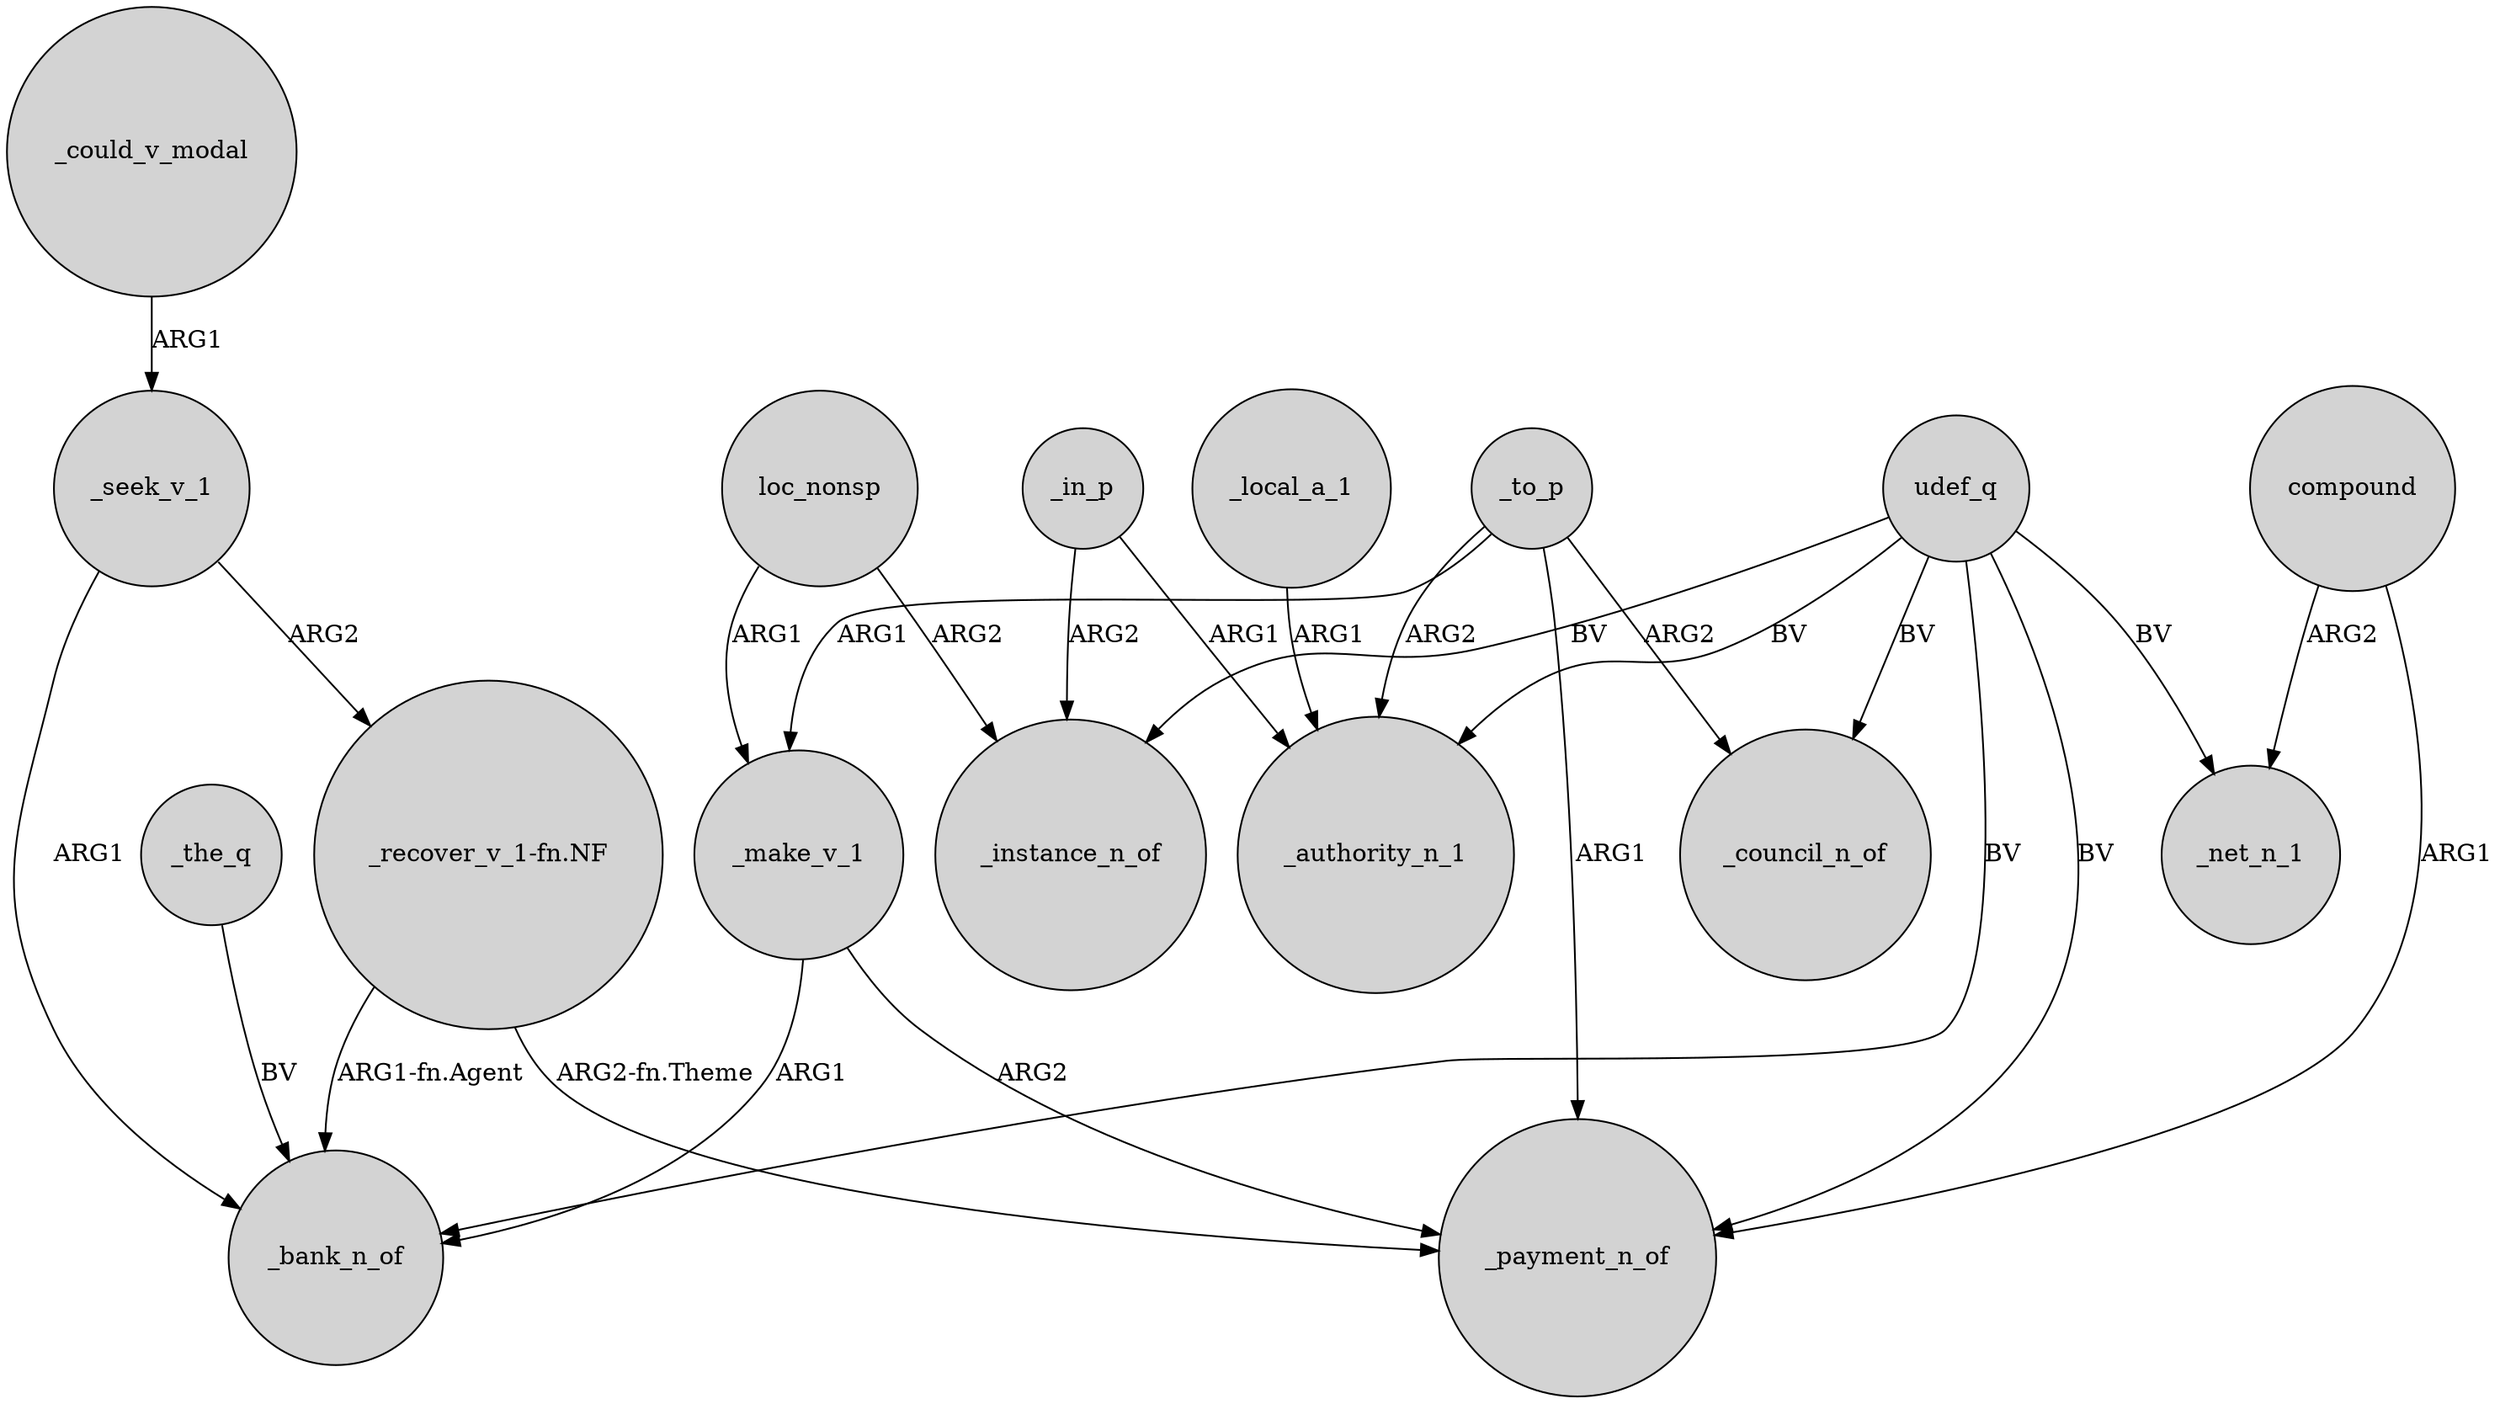 digraph {
	node [shape=circle style=filled]
	_in_p -> _instance_n_of [label=ARG2]
	_seek_v_1 -> _bank_n_of [label=ARG1]
	_to_p -> _council_n_of [label=ARG2]
	"_recover_v_1-fn.NF" -> _payment_n_of [label="ARG2-fn.Theme"]
	_could_v_modal -> _seek_v_1 [label=ARG1]
	_to_p -> _make_v_1 [label=ARG1]
	udef_q -> _council_n_of [label=BV]
	_local_a_1 -> _authority_n_1 [label=ARG1]
	_seek_v_1 -> "_recover_v_1-fn.NF" [label=ARG2]
	_make_v_1 -> _payment_n_of [label=ARG2]
	udef_q -> _instance_n_of [label=BV]
	udef_q -> _payment_n_of [label=BV]
	"_recover_v_1-fn.NF" -> _bank_n_of [label="ARG1-fn.Agent"]
	_to_p -> _payment_n_of [label=ARG1]
	_the_q -> _bank_n_of [label=BV]
	udef_q -> _authority_n_1 [label=BV]
	compound -> _net_n_1 [label=ARG2]
	loc_nonsp -> _instance_n_of [label=ARG2]
	_to_p -> _authority_n_1 [label=ARG2]
	_in_p -> _authority_n_1 [label=ARG1]
	compound -> _payment_n_of [label=ARG1]
	loc_nonsp -> _make_v_1 [label=ARG1]
	_make_v_1 -> _bank_n_of [label=ARG1]
	udef_q -> _net_n_1 [label=BV]
	udef_q -> _bank_n_of [label=BV]
}
